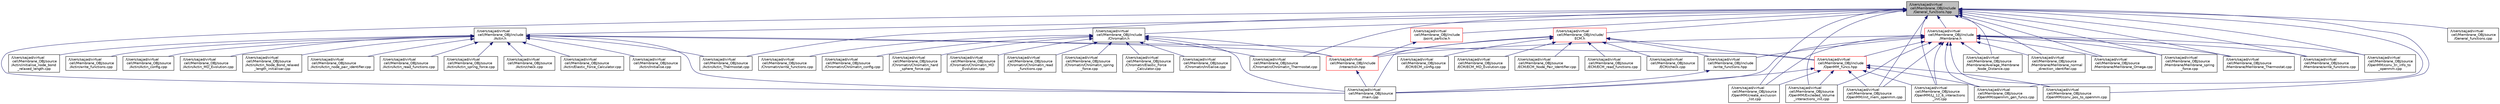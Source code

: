 digraph "/Users/sajjad/virtual cell/Membrane_OBJ/include/General_functions.hpp"
{
 // LATEX_PDF_SIZE
  edge [fontname="Helvetica",fontsize="10",labelfontname="Helvetica",labelfontsize="10"];
  node [fontname="Helvetica",fontsize="10",shape=record];
  Node4 [label="/Users/sajjad/virtual\l cell/Membrane_OBJ/include\l/General_functions.hpp",height=0.2,width=0.4,color="black", fillcolor="grey75", style="filled", fontcolor="black",tooltip=" "];
  Node4 -> Node5 [dir="back",color="midnightblue",fontsize="10",style="solid"];
  Node5 [label="/Users/sajjad/virtual\l cell/Membrane_OBJ/include\l/Actin.h",height=0.2,width=0.4,color="black", fillcolor="white", style="filled",URL="$Actin_8h.html",tooltip=" "];
  Node5 -> Node6 [dir="back",color="midnightblue",fontsize="10",style="solid"];
  Node6 [label="/Users/sajjad/virtual\l cell/Membrane_OBJ/include\l/interaction.hpp",height=0.2,width=0.4,color="red", fillcolor="white", style="filled",URL="$interaction_8hpp.html",tooltip=" "];
  Node6 -> Node10 [dir="back",color="midnightblue",fontsize="10",style="solid"];
  Node10 [label="/Users/sajjad/virtual\l cell/Membrane_OBJ/source\l/main.cpp",height=0.2,width=0.4,color="black", fillcolor="white", style="filled",URL="$main_8cpp.html",tooltip=" "];
  Node5 -> Node17 [dir="back",color="midnightblue",fontsize="10",style="solid"];
  Node17 [label="/Users/sajjad/virtual\l cell/Membrane_OBJ/include\l/OpenMM_funcs.hpp",height=0.2,width=0.4,color="red", fillcolor="white", style="filled",URL="$OpenMM__funcs_8hpp.html",tooltip=" "];
  Node17 -> Node10 [dir="back",color="midnightblue",fontsize="10",style="solid"];
  Node17 -> Node19 [dir="back",color="midnightblue",fontsize="10",style="solid"];
  Node19 [label="/Users/sajjad/virtual\l cell/Membrane_OBJ/source\l/OpenMM/conv_pos_to_openmm.cpp",height=0.2,width=0.4,color="black", fillcolor="white", style="filled",URL="$conv__pos__to__openmm_8cpp.html",tooltip=" "];
  Node17 -> Node20 [dir="back",color="midnightblue",fontsize="10",style="solid"];
  Node20 [label="/Users/sajjad/virtual\l cell/Membrane_OBJ/source\l/OpenMM/create_exclusion\l_list.cpp",height=0.2,width=0.4,color="black", fillcolor="white", style="filled",URL="$create__exclusion__list_8cpp.html",tooltip=" "];
  Node17 -> Node21 [dir="back",color="midnightblue",fontsize="10",style="solid"];
  Node21 [label="/Users/sajjad/virtual\l cell/Membrane_OBJ/source\l/OpenMM/Excleded_Volume\l_interactions_init.cpp",height=0.2,width=0.4,color="black", fillcolor="white", style="filled",URL="$Excleded__Volume__interactions__init_8cpp.html",tooltip=" "];
  Node17 -> Node22 [dir="back",color="midnightblue",fontsize="10",style="solid"];
  Node22 [label="/Users/sajjad/virtual\l cell/Membrane_OBJ/source\l/OpenMM/init_mem_openmm.cpp",height=0.2,width=0.4,color="black", fillcolor="white", style="filled",URL="$init__mem__openmm_8cpp.html",tooltip=" "];
  Node17 -> Node23 [dir="back",color="midnightblue",fontsize="10",style="solid"];
  Node23 [label="/Users/sajjad/virtual\l cell/Membrane_OBJ/source\l/OpenMM/LJ_12_6_interactions\l_init.cpp",height=0.2,width=0.4,color="black", fillcolor="white", style="filled",URL="$LJ__12__6__interactions__init_8cpp.html",tooltip=" "];
  Node17 -> Node25 [dir="back",color="midnightblue",fontsize="10",style="solid"];
  Node25 [label="/Users/sajjad/virtual\l cell/Membrane_OBJ/source\l/OpenMM/openmm_gen_funcs.cpp",height=0.2,width=0.4,color="black", fillcolor="white", style="filled",URL="$openmm__gen__funcs_8cpp.html",tooltip=" "];
  Node5 -> Node26 [dir="back",color="midnightblue",fontsize="10",style="solid"];
  Node26 [label="/Users/sajjad/virtual\l cell/Membrane_OBJ/source\l/Actin/Actin_config.cpp",height=0.2,width=0.4,color="black", fillcolor="white", style="filled",URL="$Actin__config_8cpp.html",tooltip=" "];
  Node5 -> Node27 [dir="back",color="midnightblue",fontsize="10",style="solid"];
  Node27 [label="/Users/sajjad/virtual\l cell/Membrane_OBJ/source\l/Actin/Actin_MD_Evolution.cpp",height=0.2,width=0.4,color="black", fillcolor="white", style="filled",URL="$Actin__MD__Evolution_8cpp.html",tooltip=" "];
  Node5 -> Node28 [dir="back",color="midnightblue",fontsize="10",style="solid"];
  Node28 [label="/Users/sajjad/virtual\l cell/Membrane_OBJ/source\l/Actin/Actin_Node_Bond_relaxed\l_length_initialiser.cpp",height=0.2,width=0.4,color="black", fillcolor="white", style="filled",URL="$Actin__Node__Bond__relaxed__length__initialiser_8cpp.html",tooltip=" "];
  Node5 -> Node29 [dir="back",color="midnightblue",fontsize="10",style="solid"];
  Node29 [label="/Users/sajjad/virtual\l cell/Membrane_OBJ/source\l/Actin/Actin_node_pair_identifier.cpp",height=0.2,width=0.4,color="black", fillcolor="white", style="filled",URL="$Actin__node__pair__identifier_8cpp.html",tooltip=" "];
  Node5 -> Node30 [dir="back",color="midnightblue",fontsize="10",style="solid"];
  Node30 [label="/Users/sajjad/virtual\l cell/Membrane_OBJ/source\l/Actin/Actin_read_functions.cpp",height=0.2,width=0.4,color="black", fillcolor="white", style="filled",URL="$Actin__read__functions_8cpp.html",tooltip=" "];
  Node5 -> Node31 [dir="back",color="midnightblue",fontsize="10",style="solid"];
  Node31 [label="/Users/sajjad/virtual\l cell/Membrane_OBJ/source\l/Actin/Actin_spring_force.cpp",height=0.2,width=0.4,color="black", fillcolor="white", style="filled",URL="$Actin__spring__force_8cpp.html",tooltip=" "];
  Node5 -> Node32 [dir="back",color="midnightblue",fontsize="10",style="solid"];
  Node32 [label="/Users/sajjad/virtual\l cell/Membrane_OBJ/source\l/Actin/Actin_Thermostat.cpp",height=0.2,width=0.4,color="black", fillcolor="white", style="filled",URL="$Actin__Thermostat_8cpp.html",tooltip=" "];
  Node5 -> Node33 [dir="back",color="midnightblue",fontsize="10",style="solid"];
  Node33 [label="/Users/sajjad/virtual\l cell/Membrane_OBJ/source\l/Actin/check.cpp",height=0.2,width=0.4,color="black", fillcolor="white", style="filled",URL="$Actin_2check_8cpp.html",tooltip=" "];
  Node5 -> Node34 [dir="back",color="midnightblue",fontsize="10",style="solid"];
  Node34 [label="/Users/sajjad/virtual\l cell/Membrane_OBJ/source\l/Actin/Elastic_Force_Calculator.cpp",height=0.2,width=0.4,color="black", fillcolor="white", style="filled",URL="$Actin_2Elastic__Force__Calculator_8cpp.html",tooltip=" "];
  Node5 -> Node35 [dir="back",color="midnightblue",fontsize="10",style="solid"];
  Node35 [label="/Users/sajjad/virtual\l cell/Membrane_OBJ/source\l/Actin/Initialise.cpp",height=0.2,width=0.4,color="black", fillcolor="white", style="filled",URL="$Actin_2Initialise_8cpp.html",tooltip=" "];
  Node5 -> Node36 [dir="back",color="midnightblue",fontsize="10",style="solid"];
  Node36 [label="/Users/sajjad/virtual\l cell/Membrane_OBJ/source\l/Actin/initialise_node_bond\l_relaxed_length.cpp",height=0.2,width=0.4,color="black", fillcolor="white", style="filled",URL="$initialise__node__bond__relaxed__length_8cpp.html",tooltip=" "];
  Node5 -> Node37 [dir="back",color="midnightblue",fontsize="10",style="solid"];
  Node37 [label="/Users/sajjad/virtual\l cell/Membrane_OBJ/source\l/Actin/write_functions.cpp",height=0.2,width=0.4,color="black", fillcolor="white", style="filled",URL="$Actin_2write__functions_8cpp.html",tooltip=" "];
  Node5 -> Node10 [dir="back",color="midnightblue",fontsize="10",style="solid"];
  Node4 -> Node38 [dir="back",color="midnightblue",fontsize="10",style="solid"];
  Node38 [label="/Users/sajjad/virtual\l cell/Membrane_OBJ/include\l/Chromatin.h",height=0.2,width=0.4,color="black", fillcolor="white", style="filled",URL="$Chromatin_8h.html",tooltip=" "];
  Node38 -> Node6 [dir="back",color="midnightblue",fontsize="10",style="solid"];
  Node38 -> Node39 [dir="back",color="midnightblue",fontsize="10",style="solid"];
  Node39 [label="/Users/sajjad/virtual\l cell/Membrane_OBJ/source\l/Chromatin/Chromatin_config.cpp",height=0.2,width=0.4,color="black", fillcolor="white", style="filled",URL="$Chromatin__config_8cpp.html",tooltip=" "];
  Node38 -> Node40 [dir="back",color="midnightblue",fontsize="10",style="solid"];
  Node40 [label="/Users/sajjad/virtual\l cell/Membrane_OBJ/source\l/Chromatin/Chromatin_hard\l_sphere_force.cpp",height=0.2,width=0.4,color="black", fillcolor="white", style="filled",URL="$Chromatin__hard__sphere__force_8cpp.html",tooltip=" "];
  Node38 -> Node41 [dir="back",color="midnightblue",fontsize="10",style="solid"];
  Node41 [label="/Users/sajjad/virtual\l cell/Membrane_OBJ/source\l/Chromatin/Chromatin_MD\l_Evolution.cpp",height=0.2,width=0.4,color="black", fillcolor="white", style="filled",URL="$Chromatin__MD__Evolution_8cpp.html",tooltip=" "];
  Node38 -> Node42 [dir="back",color="midnightblue",fontsize="10",style="solid"];
  Node42 [label="/Users/sajjad/virtual\l cell/Membrane_OBJ/source\l/Chromatin/Chromatin_read\l_functions.cpp",height=0.2,width=0.4,color="black", fillcolor="white", style="filled",URL="$Chromatin__read__functions_8cpp.html",tooltip=" "];
  Node38 -> Node43 [dir="back",color="midnightblue",fontsize="10",style="solid"];
  Node43 [label="/Users/sajjad/virtual\l cell/Membrane_OBJ/source\l/Chromatin/Chromatin_spring\l_force.cpp",height=0.2,width=0.4,color="black", fillcolor="white", style="filled",URL="$Chromatin__spring__force_8cpp.html",tooltip=" "];
  Node38 -> Node44 [dir="back",color="midnightblue",fontsize="10",style="solid"];
  Node44 [label="/Users/sajjad/virtual\l cell/Membrane_OBJ/source\l/Chromatin/Chromatin_Thermostat.cpp",height=0.2,width=0.4,color="black", fillcolor="white", style="filled",URL="$Chromatin__Thermostat_8cpp.html",tooltip=" "];
  Node38 -> Node45 [dir="back",color="midnightblue",fontsize="10",style="solid"];
  Node45 [label="/Users/sajjad/virtual\l cell/Membrane_OBJ/source\l/Chromatin/Elastic_Force\l_Calculator.cpp",height=0.2,width=0.4,color="black", fillcolor="white", style="filled",URL="$Chromatin_2Elastic__Force__Calculator_8cpp.html",tooltip=" "];
  Node38 -> Node46 [dir="back",color="midnightblue",fontsize="10",style="solid"];
  Node46 [label="/Users/sajjad/virtual\l cell/Membrane_OBJ/source\l/Chromatin/Initialise.cpp",height=0.2,width=0.4,color="black", fillcolor="white", style="filled",URL="$Chromatin_2Initialise_8cpp.html",tooltip=" "];
  Node38 -> Node47 [dir="back",color="midnightblue",fontsize="10",style="solid"];
  Node47 [label="/Users/sajjad/virtual\l cell/Membrane_OBJ/source\l/Chromatin/write_functions.cpp",height=0.2,width=0.4,color="black", fillcolor="white", style="filled",URL="$Chromatin_2write__functions_8cpp.html",tooltip=" "];
  Node38 -> Node10 [dir="back",color="midnightblue",fontsize="10",style="solid"];
  Node4 -> Node48 [dir="back",color="midnightblue",fontsize="10",style="solid"];
  Node48 [label="/Users/sajjad/virtual\l cell/Membrane_OBJ/include/\lECM.h",height=0.2,width=0.4,color="red", fillcolor="white", style="filled",URL="$ECM_8h.html",tooltip=" "];
  Node48 -> Node6 [dir="back",color="midnightblue",fontsize="10",style="solid"];
  Node48 -> Node17 [dir="back",color="midnightblue",fontsize="10",style="solid"];
  Node48 -> Node49 [dir="back",color="midnightblue",fontsize="10",style="solid"];
  Node49 [label="/Users/sajjad/virtual\l cell/Membrane_OBJ/include\l/write_functions.hpp",height=0.2,width=0.4,color="black", fillcolor="white", style="filled",URL="$write__functions_8hpp.html",tooltip=" "];
  Node49 -> Node10 [dir="back",color="midnightblue",fontsize="10",style="solid"];
  Node48 -> Node50 [dir="back",color="midnightblue",fontsize="10",style="solid"];
  Node50 [label="/Users/sajjad/virtual\l cell/Membrane_OBJ/source\l/ECM/check.cpp",height=0.2,width=0.4,color="black", fillcolor="white", style="filled",URL="$ECM_2check_8cpp.html",tooltip=" "];
  Node48 -> Node51 [dir="back",color="midnightblue",fontsize="10",style="solid"];
  Node51 [label="/Users/sajjad/virtual\l cell/Membrane_OBJ/source\l/ECM/ECM_config.cpp",height=0.2,width=0.4,color="black", fillcolor="white", style="filled",URL="$ECM__config_8cpp.html",tooltip=" "];
  Node48 -> Node52 [dir="back",color="midnightblue",fontsize="10",style="solid"];
  Node52 [label="/Users/sajjad/virtual\l cell/Membrane_OBJ/source\l/ECM/ECM_MD_Evolution.cpp",height=0.2,width=0.4,color="black", fillcolor="white", style="filled",URL="$ECM__MD__Evolution_8cpp.html",tooltip=" "];
  Node48 -> Node53 [dir="back",color="midnightblue",fontsize="10",style="solid"];
  Node53 [label="/Users/sajjad/virtual\l cell/Membrane_OBJ/source\l/ECM/ECM_Node_Pair_Identifier.cpp",height=0.2,width=0.4,color="black", fillcolor="white", style="filled",URL="$ECM__Node__Pair__Identifier_8cpp.html",tooltip=" "];
  Node48 -> Node54 [dir="back",color="midnightblue",fontsize="10",style="solid"];
  Node54 [label="/Users/sajjad/virtual\l cell/Membrane_OBJ/source\l/ECM/ECM_read_functions.cpp",height=0.2,width=0.4,color="black", fillcolor="white", style="filled",URL="$ECM__read__functions_8cpp.html",tooltip=" "];
  Node48 -> Node10 [dir="back",color="midnightblue",fontsize="10",style="solid"];
  Node4 -> Node60 [dir="back",color="midnightblue",fontsize="10",style="solid"];
  Node60 [label="/Users/sajjad/virtual\l cell/Membrane_OBJ/include\l/Membrane.h",height=0.2,width=0.4,color="red", fillcolor="white", style="filled",URL="$Membrane_8h.html",tooltip=" "];
  Node60 -> Node6 [dir="back",color="midnightblue",fontsize="10",style="solid"];
  Node60 -> Node17 [dir="back",color="midnightblue",fontsize="10",style="solid"];
  Node60 -> Node49 [dir="back",color="midnightblue",fontsize="10",style="solid"];
  Node60 -> Node10 [dir="back",color="midnightblue",fontsize="10",style="solid"];
  Node60 -> Node61 [dir="back",color="midnightblue",fontsize="10",style="solid"];
  Node61 [label="/Users/sajjad/virtual\l cell/Membrane_OBJ/source\l/Membrane/Average_Membrane\l_Node_Distance.cpp",height=0.2,width=0.4,color="black", fillcolor="white", style="filled",URL="$Average__Membrane__Node__Distance_8cpp.html",tooltip=" "];
  Node60 -> Node72 [dir="back",color="midnightblue",fontsize="10",style="solid"];
  Node72 [label="/Users/sajjad/virtual\l cell/Membrane_OBJ/source\l/Membrane/Membrane_normal\l_direction_identifier.cpp",height=0.2,width=0.4,color="black", fillcolor="white", style="filled",URL="$Membrane__normal__direction__identifier_8cpp.html",tooltip=" "];
  Node60 -> Node73 [dir="back",color="midnightblue",fontsize="10",style="solid"];
  Node73 [label="/Users/sajjad/virtual\l cell/Membrane_OBJ/source\l/Membrane/Membrane_Omega.cpp",height=0.2,width=0.4,color="black", fillcolor="white", style="filled",URL="$Membrane__Omega_8cpp.html",tooltip=" "];
  Node60 -> Node76 [dir="back",color="midnightblue",fontsize="10",style="solid"];
  Node76 [label="/Users/sajjad/virtual\l cell/Membrane_OBJ/source\l/Membrane/Membrane_spring\l_force.cpp",height=0.2,width=0.4,color="black", fillcolor="white", style="filled",URL="$Membrane__spring__force_8cpp.html",tooltip=" "];
  Node60 -> Node77 [dir="back",color="midnightblue",fontsize="10",style="solid"];
  Node77 [label="/Users/sajjad/virtual\l cell/Membrane_OBJ/source\l/Membrane/Membrane_Thermostat.cpp",height=0.2,width=0.4,color="black", fillcolor="white", style="filled",URL="$Membrane__Thermostat_8cpp.html",tooltip=" "];
  Node60 -> Node82 [dir="back",color="midnightblue",fontsize="10",style="solid"];
  Node82 [label="/Users/sajjad/virtual\l cell/Membrane_OBJ/source\l/Membrane/write_functions.cpp",height=0.2,width=0.4,color="black", fillcolor="white", style="filled",URL="$Membrane_2write__functions_8cpp.html",tooltip=" "];
  Node60 -> Node19 [dir="back",color="midnightblue",fontsize="10",style="solid"];
  Node60 -> Node83 [dir="back",color="midnightblue",fontsize="10",style="solid"];
  Node83 [label="/Users/sajjad/virtual\l cell/Membrane_OBJ/source\l/OpenMM/conv_tri_info_to\l_openmm.cpp",height=0.2,width=0.4,color="black", fillcolor="white", style="filled",URL="$conv__tri__info__to__openmm_8cpp.html",tooltip=" "];
  Node60 -> Node20 [dir="back",color="midnightblue",fontsize="10",style="solid"];
  Node60 -> Node21 [dir="back",color="midnightblue",fontsize="10",style="solid"];
  Node60 -> Node22 [dir="back",color="midnightblue",fontsize="10",style="solid"];
  Node60 -> Node23 [dir="back",color="midnightblue",fontsize="10",style="solid"];
  Node60 -> Node25 [dir="back",color="midnightblue",fontsize="10",style="solid"];
  Node4 -> Node84 [dir="back",color="midnightblue",fontsize="10",style="solid"];
  Node84 [label="/Users/sajjad/virtual\l cell/Membrane_OBJ/include\l/point_particle.h",height=0.2,width=0.4,color="red", fillcolor="white", style="filled",URL="$point__particle_8h.html",tooltip=" "];
  Node84 -> Node6 [dir="back",color="midnightblue",fontsize="10",style="solid"];
  Node4 -> Node32 [dir="back",color="midnightblue",fontsize="10",style="solid"];
  Node4 -> Node44 [dir="back",color="midnightblue",fontsize="10",style="solid"];
  Node4 -> Node86 [dir="back",color="midnightblue",fontsize="10",style="solid"];
  Node86 [label="/Users/sajjad/virtual\l cell/Membrane_OBJ/source\l/General_functions.cpp",height=0.2,width=0.4,color="black", fillcolor="white", style="filled",URL="$General__functions_8cpp.html",tooltip=" "];
  Node4 -> Node10 [dir="back",color="midnightblue",fontsize="10",style="solid"];
  Node4 -> Node61 [dir="back",color="midnightblue",fontsize="10",style="solid"];
  Node4 -> Node72 [dir="back",color="midnightblue",fontsize="10",style="solid"];
  Node4 -> Node73 [dir="back",color="midnightblue",fontsize="10",style="solid"];
  Node4 -> Node76 [dir="back",color="midnightblue",fontsize="10",style="solid"];
  Node4 -> Node77 [dir="back",color="midnightblue",fontsize="10",style="solid"];
  Node4 -> Node82 [dir="back",color="midnightblue",fontsize="10",style="solid"];
  Node4 -> Node19 [dir="back",color="midnightblue",fontsize="10",style="solid"];
  Node4 -> Node83 [dir="back",color="midnightblue",fontsize="10",style="solid"];
  Node4 -> Node20 [dir="back",color="midnightblue",fontsize="10",style="solid"];
  Node4 -> Node21 [dir="back",color="midnightblue",fontsize="10",style="solid"];
  Node4 -> Node22 [dir="back",color="midnightblue",fontsize="10",style="solid"];
  Node4 -> Node23 [dir="back",color="midnightblue",fontsize="10",style="solid"];
  Node4 -> Node25 [dir="back",color="midnightblue",fontsize="10",style="solid"];
}
